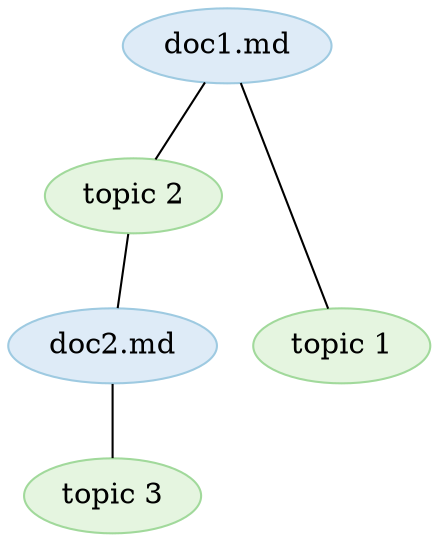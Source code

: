 strict graph {


	"doc1.md" [ color="2", colorscheme="blues3", fillcolor="1", style="filled",  weight=0 ];

	"doc1.md" -- "topic 2" [  weight=0 ];

	"doc1.md" -- "topic 1" [  weight=0 ];

	"topic 1" [ color="2", colorscheme="greens3", fillcolor="1", style="filled",  weight=0 ];

	"topic 1" -- "doc1.md" [  weight=0 ];

	"topic 2" [ color="2", colorscheme="greens3", fillcolor="1", style="filled",  weight=0 ];

	"topic 2" -- "doc1.md" [  weight=0 ];

	"topic 2" -- "doc2.md" [  weight=0 ];

	"doc2.md" [ color="2", colorscheme="blues3", fillcolor="1", style="filled",  weight=0 ];

	"doc2.md" -- "topic 3" [  weight=0 ];

	"doc2.md" -- "topic 2" [  weight=0 ];

	"topic 3" [ color="2", colorscheme="greens3", fillcolor="1", style="filled",  weight=0 ];

	"topic 3" -- "doc2.md" [  weight=0 ];

}
